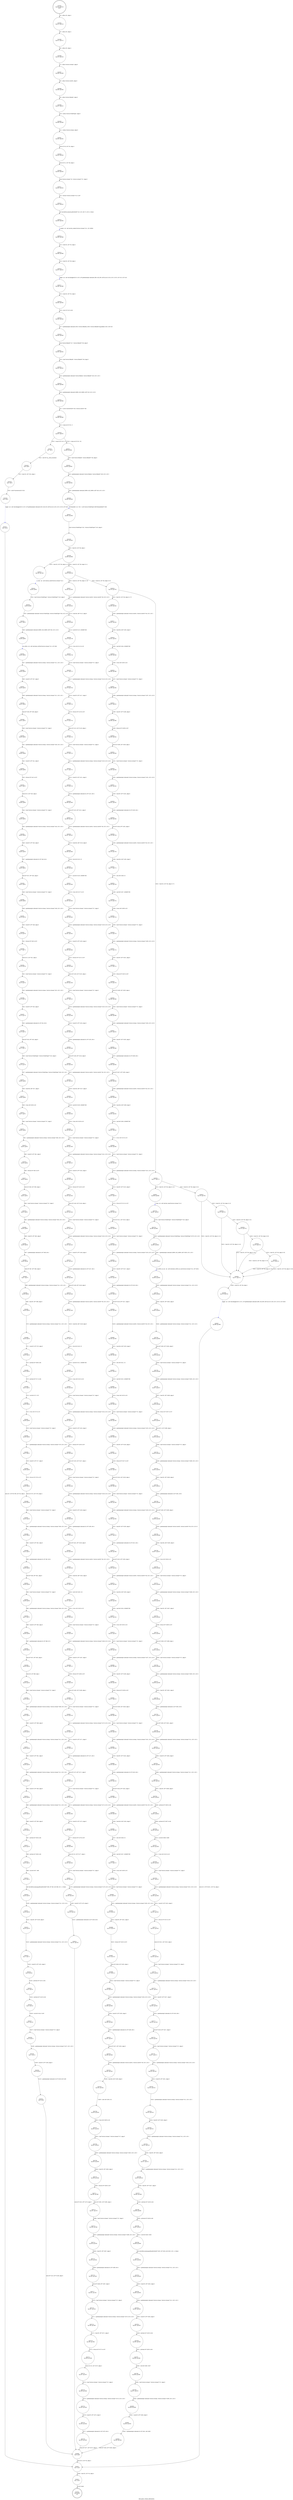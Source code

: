 digraph disk_query_volume_information {
label="disk_query_volume_information"
20391 [label="N20391\n(rp:0, ep:0)\nexit", shape="doublecircle"]
20392 [label="N20392\n(rp:413, ep:413)\nentry", shape="doublecircle"]
20392 -> 20394 [label="%4 = alloca i32, align 4"]
20394 [label="N20394\n(rp:412, ep:412)", shape="circle"]
20394 -> 20395 [label="%5 = alloca i32, align 4"]
20395 [label="N20395\n(rp:411, ep:411)", shape="circle"]
20395 -> 20396 [label="%6 = alloca i32, align 4"]
20396 [label="N20396\n(rp:410, ep:410)", shape="circle"]
20396 -> 20397 [label="%7 = alloca %struct.stream*, align 8"]
20397 [label="N20397\n(rp:409, ep:409)", shape="circle"]
20397 -> 20398 [label="%8 = alloca %struct.statvfs, align 8"]
20398 [label="N20398\n(rp:408, ep:408)", shape="circle"]
20398 -> 20399 [label="%9 = alloca %struct.fileinfo*, align 8"]
20399 [label="N20399\n(rp:407, ep:407)", shape="circle"]
20399 -> 20400 [label="%10 = alloca %struct.FsInfoType*, align 8"]
20400 [label="N20400\n(rp:406, ep:406)", shape="circle"]
20400 -> 20401 [label="%11 = alloca %struct.stream, align 8"]
20401 [label="N20401\n(rp:405, ep:405)", shape="circle"]
20401 -> 20403 [label="store i32 %0, i32* %5, align 4"]
20403 [label="N20403\n(rp:404, ep:404)", shape="circle"]
20403 -> 20405 [label="store i32 %1, i32* %6, align 4"]
20405 [label="N20405\n(rp:403, ep:403)", shape="circle"]
20405 -> 20411 [label="store %struct.stream* %2, %struct.stream** %7, align 8"]
20411 [label="N20411\n(rp:402, ep:402)", shape="circle"]
20411 -> 20412 [label="%12 = bitcast %struct.stream* %11 to i8*"]
20412 [label="N20412\n(rp:401, ep:401)", shape="circle"]
20412 -> 20413 [label="call void @llvm.memset.p0i8.i64(i8* %12, i8 0, i64 72, i32 8, i1 false)"]
20413 [label="N20413\n(rp:400, ep:400)", shape="circle"]
20413 -> 20414 [label="s_realloc --@-- call void @s_realloc(%struct.stream* %11, i32 16384)", style="dashed", color="blue"]
20414 [label="N20414\n(rp:399, ep:399)", shape="circle"]
20414 -> 20415 [label="%13 = load i32, i32* %5, align 4"]
20415 [label="N20415\n(rp:398, ep:398)", shape="circle"]
20415 -> 20416 [label="%14 = load i32, i32* %6, align 4"]
20416 [label="N20416\n(rp:397, ep:397)", shape="circle"]
20416 -> 20417 [label="logger --@-- call void @logger(i32 8, i32 0, i8* getelementptr inbounds ([60 x i8], [60 x i8]* @.str.13.224, i32 0, i32 0), i32 %13, i32 %14)", style="dashed", color="blue"]
20417 [label="N20417\n(rp:396, ep:396)", shape="circle"]
20417 -> 20418 [label="%15 = load i32, i32* %5, align 4"]
20418 [label="N20418\n(rp:395, ep:395)", shape="circle"]
20418 -> 20419 [label="%16 = zext i32 %15 to i64"]
20419 [label="N20419\n(rp:394, ep:394)", shape="circle"]
20419 -> 20420 [label="%17 = getelementptr inbounds [256 x %struct.fileinfo], [256 x %struct.fileinfo]* @g_fileinfo, i64 0, i64 %16"]
20420 [label="N20420\n(rp:393, ep:393)", shape="circle"]
20420 -> 20421 [label="store %struct.fileinfo* %17, %struct.fileinfo** %9, align 8"]
20421 [label="N20421\n(rp:392, ep:392)", shape="circle"]
20421 -> 20422 [label="%18 = load %struct.fileinfo*, %struct.fileinfo** %9, align 8"]
20422 [label="N20422\n(rp:391, ep:391)", shape="circle"]
20422 -> 20423 [label="%19 = getelementptr inbounds %struct.fileinfo, %struct.fileinfo* %18, i32 0, i32 3"]
20423 [label="N20423\n(rp:390, ep:390)", shape="circle"]
20423 -> 20424 [label="%20 = getelementptr inbounds [4096 x i8], [4096 x i8]* %19, i32 0, i32 0"]
20424 [label="N20424\n(rp:389, ep:389)", shape="circle"]
20424 -> 20425 [label="%21 = call i32 @statvfs(i8* %20, %struct.statvfs* %8)"]
20425 [label="N20425\n(rp:388, ep:388)", shape="circle"]
20425 -> 20426 [label="%22 = icmp ne i32 %21, 0"]
20426 [label="N20426\n(rp:387, ep:387)", shape="circle"]
20426 -> 20813 [label="[%22 = icmp ne i32 %21, 0]"]
20426 -> 20814 [label="[!(%22 = icmp ne i32 %21, 0)]"]
20428 [label="N20428\n(rp:6, ep:6)", shape="circle"]
20428 -> 20429 [label="%25 = load i32, i32* %24, align 4"]
20429 [label="N20429\n(rp:5, ep:5)", shape="circle"]
20429 -> 20430 [label="%26 = call i8* @strerror(i32 %25)"]
20430 [label="N20430\n(rp:4, ep:4)", shape="circle"]
20430 -> 20431 [label="logger --@-- call void @logger(i32 8, i32 3, i8* getelementptr inbounds ([53 x i8], [53 x i8]* @.str.14.225, i32 0, i32 0), i8* %26)", style="dashed", color="blue"]
20431 [label="N20431\n(rp:3, ep:3)", shape="circle"]
20431 -> 20811 [label="store i32 -1073741790, i32* %4, align 4"]
20434 [label="N20434\n(rp:385, ep:385)", shape="circle"]
20434 -> 20435 [label="%29 = getelementptr inbounds %struct.fileinfo, %struct.fileinfo* %28, i32 0, i32 3"]
20435 [label="N20435\n(rp:384, ep:384)", shape="circle"]
20435 -> 20436 [label="%30 = getelementptr inbounds [4096 x i8], [4096 x i8]* %29, i32 0, i32 0"]
20436 [label="N20436\n(rp:383, ep:383)", shape="circle"]
20436 -> 20437 [label="FsVolumeInfo --@-- %31 = call %struct.FsInfoType* @FsVolumeInfo(i8* %30)", style="dashed", color="blue"]
20437 [label="N20437\n(rp:382, ep:382)", shape="circle"]
20437 -> 20438 [label="store %struct.FsInfoType* %31, %struct.FsInfoType** %10, align 8"]
20438 [label="N20438\n(rp:381, ep:381)", shape="circle"]
20438 -> 20439 [label="%32 = load i32, i32* %6, align 4"]
20439 [label="N20439\n(rp:380, ep:380)", shape="circle"]
20439 -> 20815 [label="[%32 = load i32, i32* %6, align 4==1]"]
20439 -> 20816 [label="[%32 = load i32, i32* %6, align 4!=1]"]
20441 [label="N20441\n(rp:99, ep:99)", shape="circle"]
20441 -> 20442 [label="%34 = load %struct.FsInfoType*, %struct.FsInfoType** %10, align 8"]
20442 [label="N20442\n(rp:98, ep:98)", shape="circle"]
20442 -> 20443 [label="%35 = getelementptr inbounds %struct.FsInfoType, %struct.FsInfoType* %34, i32 0, i32 1"]
20443 [label="N20443\n(rp:97, ep:97)", shape="circle"]
20443 -> 20444 [label="%36 = getelementptr inbounds [4096 x i8], [4096 x i8]* %35, i32 0, i32 0"]
20444 [label="N20444\n(rp:96, ep:96)", shape="circle"]
20444 -> 20445 [label="out_utf16s --@-- call void @out_utf16s(%struct.stream* %11, i8* %36)", style="dashed", color="blue"]
20445 [label="N20445\n(rp:95, ep:95)", shape="circle"]
20445 -> 20446 [label="%37 = getelementptr inbounds %struct.stream, %struct.stream* %11, i32 0, i32 0"]
20446 [label="N20446\n(rp:94, ep:94)", shape="circle"]
20446 -> 20447 [label="%38 = load i8*, i8** %37, align 8"]
20447 [label="N20447\n(rp:93, ep:93)", shape="circle"]
20447 -> 20448 [label="%39 = getelementptr inbounds %struct.stream, %struct.stream* %11, i32 0, i32 1"]
20448 [label="N20448\n(rp:92, ep:92)", shape="circle"]
20448 -> 20449 [label="store i8* %38, i8** %39, align 8"]
20449 [label="N20449\n(rp:91, ep:91)", shape="circle"]
20449 -> 20450 [label="%40 = load %struct.stream*, %struct.stream** %7, align 8"]
20450 [label="N20450\n(rp:90, ep:90)", shape="circle"]
20450 -> 20451 [label="%41 = getelementptr inbounds %struct.stream, %struct.stream* %40, i32 0, i32 0"]
20451 [label="N20451\n(rp:89, ep:89)", shape="circle"]
20451 -> 20452 [label="%42 = load i8*, i8** %41, align 8"]
20452 [label="N20452\n(rp:88, ep:88)", shape="circle"]
20452 -> 20453 [label="%43 = bitcast i8* %42 to i32*"]
20453 [label="N20453\n(rp:87, ep:87)", shape="circle"]
20453 -> 20454 [label="store i32 0, i32* %43, align 4"]
20454 [label="N20454\n(rp:86, ep:86)", shape="circle"]
20454 -> 20455 [label="%44 = load %struct.stream*, %struct.stream** %7, align 8"]
20455 [label="N20455\n(rp:85, ep:85)", shape="circle"]
20455 -> 20456 [label="%45 = getelementptr inbounds %struct.stream, %struct.stream* %44, i32 0, i32 0"]
20456 [label="N20456\n(rp:84, ep:84)", shape="circle"]
20456 -> 20457 [label="%46 = load i8*, i8** %45, align 8"]
20457 [label="N20457\n(rp:83, ep:83)", shape="circle"]
20457 -> 20458 [label="%47 = getelementptr inbounds i8, i8* %46, i64 4"]
20458 [label="N20458\n(rp:82, ep:82)", shape="circle"]
20458 -> 20459 [label="store i8* %47, i8** %45, align 8"]
20459 [label="N20459\n(rp:81, ep:81)", shape="circle"]
20459 -> 20460 [label="%48 = load %struct.stream*, %struct.stream** %7, align 8"]
20460 [label="N20460\n(rp:80, ep:80)", shape="circle"]
20460 -> 20461 [label="%49 = getelementptr inbounds %struct.stream, %struct.stream* %48, i32 0, i32 0"]
20461 [label="N20461\n(rp:79, ep:79)", shape="circle"]
20461 -> 20462 [label="%50 = load i8*, i8** %49, align 8"]
20462 [label="N20462\n(rp:78, ep:78)", shape="circle"]
20462 -> 20463 [label="%51 = bitcast i8* %50 to i32*"]
20463 [label="N20463\n(rp:77, ep:77)", shape="circle"]
20463 -> 20464 [label="store i32 0, i32* %51, align 4"]
20464 [label="N20464\n(rp:76, ep:76)", shape="circle"]
20464 -> 20465 [label="%52 = load %struct.stream*, %struct.stream** %7, align 8"]
20465 [label="N20465\n(rp:75, ep:75)", shape="circle"]
20465 -> 20466 [label="%53 = getelementptr inbounds %struct.stream, %struct.stream* %52, i32 0, i32 0"]
20466 [label="N20466\n(rp:74, ep:74)", shape="circle"]
20466 -> 20467 [label="%54 = load i8*, i8** %53, align 8"]
20467 [label="N20467\n(rp:73, ep:73)", shape="circle"]
20467 -> 20468 [label="%55 = getelementptr inbounds i8, i8* %54, i64 4"]
20468 [label="N20468\n(rp:72, ep:72)", shape="circle"]
20468 -> 20469 [label="store i8* %55, i8** %53, align 8"]
20469 [label="N20469\n(rp:71, ep:71)", shape="circle"]
20469 -> 20470 [label="%56 = load %struct.FsInfoType*, %struct.FsInfoType** %10, align 8"]
20470 [label="N20470\n(rp:70, ep:70)", shape="circle"]
20470 -> 20471 [label="%57 = getelementptr inbounds %struct.FsInfoType, %struct.FsInfoType* %56, i32 0, i32 2"]
20471 [label="N20471\n(rp:69, ep:69)", shape="circle"]
20471 -> 20472 [label="%58 = load i64, i64* %57, align 8"]
20472 [label="N20472\n(rp:68, ep:68)", shape="circle"]
20472 -> 20473 [label="%59 = trunc i64 %58 to i32"]
20473 [label="N20473\n(rp:67, ep:67)", shape="circle"]
20473 -> 20474 [label="%60 = load %struct.stream*, %struct.stream** %7, align 8"]
20474 [label="N20474\n(rp:66, ep:66)", shape="circle"]
20474 -> 20475 [label="%61 = getelementptr inbounds %struct.stream, %struct.stream* %60, i32 0, i32 0"]
20475 [label="N20475\n(rp:65, ep:65)", shape="circle"]
20475 -> 20476 [label="%62 = load i8*, i8** %61, align 8"]
20476 [label="N20476\n(rp:64, ep:64)", shape="circle"]
20476 -> 20477 [label="%63 = bitcast i8* %62 to i32*"]
20477 [label="N20477\n(rp:63, ep:63)", shape="circle"]
20477 -> 20478 [label="store i32 %59, i32* %63, align 4"]
20478 [label="N20478\n(rp:62, ep:62)", shape="circle"]
20478 -> 20479 [label="%64 = load %struct.stream*, %struct.stream** %7, align 8"]
20479 [label="N20479\n(rp:61, ep:61)", shape="circle"]
20479 -> 20480 [label="%65 = getelementptr inbounds %struct.stream, %struct.stream* %64, i32 0, i32 0"]
20480 [label="N20480\n(rp:60, ep:60)", shape="circle"]
20480 -> 20481 [label="%66 = load i8*, i8** %65, align 8"]
20481 [label="N20481\n(rp:59, ep:59)", shape="circle"]
20481 -> 20482 [label="%67 = getelementptr inbounds i8, i8* %66, i64 4"]
20482 [label="N20482\n(rp:58, ep:58)", shape="circle"]
20482 -> 20483 [label="store i8* %67, i8** %65, align 8"]
20483 [label="N20483\n(rp:57, ep:57)", shape="circle"]
20483 -> 20484 [label="%68 = getelementptr inbounds %struct.stream, %struct.stream* %11, i32 0, i32 1"]
20484 [label="N20484\n(rp:56, ep:56)", shape="circle"]
20484 -> 20485 [label="%69 = load i8*, i8** %68, align 8"]
20485 [label="N20485\n(rp:55, ep:55)", shape="circle"]
20485 -> 20486 [label="%70 = getelementptr inbounds %struct.stream, %struct.stream* %11, i32 0, i32 2"]
20486 [label="N20486\n(rp:54, ep:54)", shape="circle"]
20486 -> 20487 [label="%71 = load i8*, i8** %70, align 8"]
20487 [label="N20487\n(rp:53, ep:53)", shape="circle"]
20487 -> 20488 [label="%72 = ptrtoint i8* %69 to i64"]
20488 [label="N20488\n(rp:52, ep:52)", shape="circle"]
20488 -> 20489 [label="%73 = ptrtoint i8* %71 to i64"]
20489 [label="N20489\n(rp:51, ep:51)", shape="circle"]
20489 -> 20490 [label="%74 = sub i64 %72, %73"]
20490 [label="N20490\n(rp:50, ep:50)", shape="circle"]
20490 -> 20491 [label="%75 = trunc i64 %74 to i32"]
20491 [label="N20491\n(rp:49, ep:49)", shape="circle"]
20491 -> 20492 [label="%76 = load %struct.stream*, %struct.stream** %7, align 8"]
20492 [label="N20492\n(rp:48, ep:48)", shape="circle"]
20492 -> 20493 [label="%77 = getelementptr inbounds %struct.stream, %struct.stream* %76, i32 0, i32 0"]
20493 [label="N20493\n(rp:47, ep:47)", shape="circle"]
20493 -> 20494 [label="%78 = load i8*, i8** %77, align 8"]
20494 [label="N20494\n(rp:46, ep:46)", shape="circle"]
20494 -> 20495 [label="%79 = bitcast i8* %78 to i32*"]
20495 [label="N20495\n(rp:45, ep:45)", shape="circle"]
20495 -> 20496 [label="store i32 %75, i32* %79, align 4"]
20496 [label="N20496\n(rp:44, ep:44)", shape="circle"]
20496 -> 20497 [label="%80 = load %struct.stream*, %struct.stream** %7, align 8"]
20497 [label="N20497\n(rp:43, ep:43)", shape="circle"]
20497 -> 20498 [label="%81 = getelementptr inbounds %struct.stream, %struct.stream* %80, i32 0, i32 0"]
20498 [label="N20498\n(rp:42, ep:42)", shape="circle"]
20498 -> 20499 [label="%82 = load i8*, i8** %81, align 8"]
20499 [label="N20499\n(rp:41, ep:41)", shape="circle"]
20499 -> 20500 [label="%83 = getelementptr inbounds i8, i8* %82, i64 4"]
20500 [label="N20500\n(rp:40, ep:40)", shape="circle"]
20500 -> 20501 [label="store i8* %83, i8** %81, align 8"]
20501 [label="N20501\n(rp:39, ep:39)", shape="circle"]
20501 -> 20502 [label="%84 = load %struct.stream*, %struct.stream** %7, align 8"]
20502 [label="N20502\n(rp:38, ep:38)", shape="circle"]
20502 -> 20503 [label="%85 = getelementptr inbounds %struct.stream, %struct.stream* %84, i32 0, i32 0"]
20503 [label="N20503\n(rp:37, ep:37)", shape="circle"]
20503 -> 20504 [label="%86 = load i8*, i8** %85, align 8"]
20504 [label="N20504\n(rp:36, ep:36)", shape="circle"]
20504 -> 20505 [label="%87 = getelementptr inbounds i8, i8* %86, i32 1"]
20505 [label="N20505\n(rp:35, ep:35)", shape="circle"]
20505 -> 20506 [label="store i8* %87, i8** %85, align 8"]
20506 [label="N20506\n(rp:34, ep:34)", shape="circle"]
20506 -> 20507 [label="store i8 0, i8* %86, align 1"]
20507 [label="N20507\n(rp:33, ep:33)", shape="circle"]
20507 -> 20508 [label="%88 = load %struct.stream*, %struct.stream** %7, align 8"]
20508 [label="N20508\n(rp:32, ep:32)", shape="circle"]
20508 -> 20509 [label="%89 = getelementptr inbounds %struct.stream, %struct.stream* %88, i32 0, i32 0"]
20509 [label="N20509\n(rp:31, ep:31)", shape="circle"]
20509 -> 20510 [label="%90 = load i8*, i8** %89, align 8"]
20510 [label="N20510\n(rp:30, ep:30)", shape="circle"]
20510 -> 20511 [label="%91 = getelementptr inbounds %struct.stream, %struct.stream* %11, i32 0, i32 2"]
20511 [label="N20511\n(rp:29, ep:29)", shape="circle"]
20511 -> 20512 [label="%92 = load i8*, i8** %91, align 8"]
20512 [label="N20512\n(rp:28, ep:28)", shape="circle"]
20512 -> 20513 [label="%93 = getelementptr inbounds %struct.stream, %struct.stream* %11, i32 0, i32 1"]
20513 [label="N20513\n(rp:27, ep:27)", shape="circle"]
20513 -> 20514 [label="%94 = load i8*, i8** %93, align 8"]
20514 [label="N20514\n(rp:26, ep:26)", shape="circle"]
20514 -> 20515 [label="%95 = getelementptr inbounds %struct.stream, %struct.stream* %11, i32 0, i32 2"]
20515 [label="N20515\n(rp:25, ep:25)", shape="circle"]
20515 -> 20516 [label="%96 = load i8*, i8** %95, align 8"]
20516 [label="N20516\n(rp:24, ep:24)", shape="circle"]
20516 -> 20517 [label="%97 = ptrtoint i8* %94 to i64"]
20517 [label="N20517\n(rp:23, ep:23)", shape="circle"]
20517 -> 20518 [label="%98 = ptrtoint i8* %96 to i64"]
20518 [label="N20518\n(rp:22, ep:22)", shape="circle"]
20518 -> 20519 [label="%99 = sub i64 %97, %98"]
20519 [label="N20519\n(rp:21, ep:21)", shape="circle"]
20519 -> 20520 [label="call void @llvm.memcpy.p0i8.p0i8.i64(i8* %90, i8* %92, i64 %99, i32 1, i1 false)"]
20520 [label="N20520\n(rp:20, ep:20)", shape="circle"]
20520 -> 20521 [label="%100 = getelementptr inbounds %struct.stream, %struct.stream* %11, i32 0, i32 1"]
20521 [label="N20521\n(rp:19, ep:19)", shape="circle"]
20521 -> 20522 [label="%101 = load i8*, i8** %100, align 8"]
20522 [label="N20522\n(rp:18, ep:18)", shape="circle"]
20522 -> 20523 [label="%102 = getelementptr inbounds %struct.stream, %struct.stream* %11, i32 0, i32 2"]
20523 [label="N20523\n(rp:17, ep:17)", shape="circle"]
20523 -> 20524 [label="%103 = load i8*, i8** %102, align 8"]
20524 [label="N20524\n(rp:16, ep:16)", shape="circle"]
20524 -> 20525 [label="%104 = ptrtoint i8* %101 to i64"]
20525 [label="N20525\n(rp:15, ep:15)", shape="circle"]
20525 -> 20526 [label="%105 = ptrtoint i8* %103 to i64"]
20526 [label="N20526\n(rp:14, ep:14)", shape="circle"]
20526 -> 20527 [label="%106 = sub i64 %104, %105"]
20527 [label="N20527\n(rp:13, ep:13)", shape="circle"]
20527 -> 20528 [label="%107 = load %struct.stream*, %struct.stream** %7, align 8"]
20528 [label="N20528\n(rp:12, ep:12)", shape="circle"]
20528 -> 20529 [label="%108 = getelementptr inbounds %struct.stream, %struct.stream* %107, i32 0, i32 0"]
20529 [label="N20529\n(rp:11, ep:11)", shape="circle"]
20529 -> 20530 [label="%109 = load i8*, i8** %108, align 8"]
20530 [label="N20530\n(rp:10, ep:10)", shape="circle"]
20530 -> 20531 [label="%110 = getelementptr inbounds i8, i8* %109, i64 %106"]
20531 [label="N20531\n(rp:9, ep:9)", shape="circle"]
20531 -> 20809 [label="store i8* %110, i8** %108, align 8"]
20534 [label="N20534\n(rp:181, ep:181)", shape="circle"]
20534 -> 20535 [label="%113 = load i64, i64* %112, align 8"]
20535 [label="N20535\n(rp:180, ep:180)", shape="circle"]
20535 -> 20536 [label="%114 = and i64 %113, 4294967295"]
20536 [label="N20536\n(rp:179, ep:179)", shape="circle"]
20536 -> 20537 [label="%115 = trunc i64 %114 to i32"]
20537 [label="N20537\n(rp:178, ep:178)", shape="circle"]
20537 -> 20538 [label="%116 = load %struct.stream*, %struct.stream** %7, align 8"]
20538 [label="N20538\n(rp:177, ep:177)", shape="circle"]
20538 -> 20539 [label="%117 = getelementptr inbounds %struct.stream, %struct.stream* %116, i32 0, i32 0"]
20539 [label="N20539\n(rp:176, ep:176)", shape="circle"]
20539 -> 20540 [label="%118 = load i8*, i8** %117, align 8"]
20540 [label="N20540\n(rp:175, ep:175)", shape="circle"]
20540 -> 20541 [label="%119 = bitcast i8* %118 to i32*"]
20541 [label="N20541\n(rp:174, ep:174)", shape="circle"]
20541 -> 20542 [label="store i32 %115, i32* %119, align 4"]
20542 [label="N20542\n(rp:173, ep:173)", shape="circle"]
20542 -> 20543 [label="%120 = load %struct.stream*, %struct.stream** %7, align 8"]
20543 [label="N20543\n(rp:172, ep:172)", shape="circle"]
20543 -> 20544 [label="%121 = getelementptr inbounds %struct.stream, %struct.stream* %120, i32 0, i32 0"]
20544 [label="N20544\n(rp:171, ep:171)", shape="circle"]
20544 -> 20545 [label="%122 = load i8*, i8** %121, align 8"]
20545 [label="N20545\n(rp:170, ep:170)", shape="circle"]
20545 -> 20546 [label="%123 = getelementptr inbounds i8, i8* %122, i64 4"]
20546 [label="N20546\n(rp:169, ep:169)", shape="circle"]
20546 -> 20547 [label="store i8* %123, i8** %121, align 8"]
20547 [label="N20547\n(rp:168, ep:168)", shape="circle"]
20547 -> 20548 [label="%124 = getelementptr inbounds %struct.statvfs, %struct.statvfs* %8, i32 0, i32 2"]
20548 [label="N20548\n(rp:167, ep:167)", shape="circle"]
20548 -> 20549 [label="%125 = load i64, i64* %124, align 8"]
20549 [label="N20549\n(rp:166, ep:166)", shape="circle"]
20549 -> 20550 [label="%126 = lshr i64 %125, 32"]
20550 [label="N20550\n(rp:165, ep:165)", shape="circle"]
20550 -> 20551 [label="%127 = and i64 %126, 4294967295"]
20551 [label="N20551\n(rp:164, ep:164)", shape="circle"]
20551 -> 20552 [label="%128 = trunc i64 %127 to i32"]
20552 [label="N20552\n(rp:163, ep:163)", shape="circle"]
20552 -> 20553 [label="%129 = load %struct.stream*, %struct.stream** %7, align 8"]
20553 [label="N20553\n(rp:162, ep:162)", shape="circle"]
20553 -> 20554 [label="%130 = getelementptr inbounds %struct.stream, %struct.stream* %129, i32 0, i32 0"]
20554 [label="N20554\n(rp:161, ep:161)", shape="circle"]
20554 -> 20555 [label="%131 = load i8*, i8** %130, align 8"]
20555 [label="N20555\n(rp:160, ep:160)", shape="circle"]
20555 -> 20556 [label="%132 = bitcast i8* %131 to i32*"]
20556 [label="N20556\n(rp:159, ep:159)", shape="circle"]
20556 -> 20557 [label="store i32 %128, i32* %132, align 4"]
20557 [label="N20557\n(rp:158, ep:158)", shape="circle"]
20557 -> 20558 [label="%133 = load %struct.stream*, %struct.stream** %7, align 8"]
20558 [label="N20558\n(rp:157, ep:157)", shape="circle"]
20558 -> 20559 [label="%134 = getelementptr inbounds %struct.stream, %struct.stream* %133, i32 0, i32 0"]
20559 [label="N20559\n(rp:156, ep:156)", shape="circle"]
20559 -> 20560 [label="%135 = load i8*, i8** %134, align 8"]
20560 [label="N20560\n(rp:155, ep:155)", shape="circle"]
20560 -> 20561 [label="%136 = getelementptr inbounds i8, i8* %135, i64 4"]
20561 [label="N20561\n(rp:154, ep:154)", shape="circle"]
20561 -> 20562 [label="store i8* %136, i8** %134, align 8"]
20562 [label="N20562\n(rp:153, ep:153)", shape="circle"]
20562 -> 20563 [label="%137 = getelementptr inbounds %struct.statvfs, %struct.statvfs* %8, i32 0, i32 3"]
20563 [label="N20563\n(rp:152, ep:152)", shape="circle"]
20563 -> 20564 [label="%138 = load i64, i64* %137, align 8"]
20564 [label="N20564\n(rp:151, ep:151)", shape="circle"]
20564 -> 20565 [label="%139 = and i64 %138, 4294967295"]
20565 [label="N20565\n(rp:150, ep:150)", shape="circle"]
20565 -> 20566 [label="%140 = trunc i64 %139 to i32"]
20566 [label="N20566\n(rp:149, ep:149)", shape="circle"]
20566 -> 20567 [label="%141 = load %struct.stream*, %struct.stream** %7, align 8"]
20567 [label="N20567\n(rp:148, ep:148)", shape="circle"]
20567 -> 20568 [label="%142 = getelementptr inbounds %struct.stream, %struct.stream* %141, i32 0, i32 0"]
20568 [label="N20568\n(rp:147, ep:147)", shape="circle"]
20568 -> 20569 [label="%143 = load i8*, i8** %142, align 8"]
20569 [label="N20569\n(rp:146, ep:146)", shape="circle"]
20569 -> 20570 [label="%144 = bitcast i8* %143 to i32*"]
20570 [label="N20570\n(rp:145, ep:145)", shape="circle"]
20570 -> 20571 [label="store i32 %140, i32* %144, align 4"]
20571 [label="N20571\n(rp:144, ep:144)", shape="circle"]
20571 -> 20572 [label="%145 = load %struct.stream*, %struct.stream** %7, align 8"]
20572 [label="N20572\n(rp:143, ep:143)", shape="circle"]
20572 -> 20573 [label="%146 = getelementptr inbounds %struct.stream, %struct.stream* %145, i32 0, i32 0"]
20573 [label="N20573\n(rp:142, ep:142)", shape="circle"]
20573 -> 20574 [label="%147 = load i8*, i8** %146, align 8"]
20574 [label="N20574\n(rp:141, ep:141)", shape="circle"]
20574 -> 20575 [label="%148 = getelementptr inbounds i8, i8* %147, i64 4"]
20575 [label="N20575\n(rp:140, ep:140)", shape="circle"]
20575 -> 20576 [label="store i8* %148, i8** %146, align 8"]
20576 [label="N20576\n(rp:139, ep:139)", shape="circle"]
20576 -> 20577 [label="%149 = getelementptr inbounds %struct.statvfs, %struct.statvfs* %8, i32 0, i32 3"]
20577 [label="N20577\n(rp:138, ep:138)", shape="circle"]
20577 -> 20578 [label="%150 = load i64, i64* %149, align 8"]
20578 [label="N20578\n(rp:137, ep:137)", shape="circle"]
20578 -> 20579 [label="%151 = lshr i64 %150, 32"]
20579 [label="N20579\n(rp:136, ep:136)", shape="circle"]
20579 -> 20580 [label="%152 = and i64 %151, 4294967295"]
20580 [label="N20580\n(rp:135, ep:135)", shape="circle"]
20580 -> 20581 [label="%153 = trunc i64 %152 to i32"]
20581 [label="N20581\n(rp:134, ep:134)", shape="circle"]
20581 -> 20582 [label="%154 = load %struct.stream*, %struct.stream** %7, align 8"]
20582 [label="N20582\n(rp:133, ep:133)", shape="circle"]
20582 -> 20583 [label="%155 = getelementptr inbounds %struct.stream, %struct.stream* %154, i32 0, i32 0"]
20583 [label="N20583\n(rp:132, ep:132)", shape="circle"]
20583 -> 20584 [label="%156 = load i8*, i8** %155, align 8"]
20584 [label="N20584\n(rp:131, ep:131)", shape="circle"]
20584 -> 20585 [label="%157 = bitcast i8* %156 to i32*"]
20585 [label="N20585\n(rp:130, ep:130)", shape="circle"]
20585 -> 20586 [label="store i32 %153, i32* %157, align 4"]
20586 [label="N20586\n(rp:129, ep:129)", shape="circle"]
20586 -> 20587 [label="%158 = load %struct.stream*, %struct.stream** %7, align 8"]
20587 [label="N20587\n(rp:128, ep:128)", shape="circle"]
20587 -> 20588 [label="%159 = getelementptr inbounds %struct.stream, %struct.stream* %158, i32 0, i32 0"]
20588 [label="N20588\n(rp:127, ep:127)", shape="circle"]
20588 -> 20589 [label="%160 = load i8*, i8** %159, align 8"]
20589 [label="N20589\n(rp:126, ep:126)", shape="circle"]
20589 -> 20590 [label="%161 = getelementptr inbounds i8, i8* %160, i64 4"]
20590 [label="N20590\n(rp:125, ep:125)", shape="circle"]
20590 -> 20591 [label="store i8* %161, i8** %159, align 8"]
20591 [label="N20591\n(rp:124, ep:124)", shape="circle"]
20591 -> 20592 [label="%162 = getelementptr inbounds %struct.statvfs, %struct.statvfs* %8, i32 0, i32 0"]
20592 [label="N20592\n(rp:123, ep:123)", shape="circle"]
20592 -> 20593 [label="%163 = load i64, i64* %162, align 8"]
20593 [label="N20593\n(rp:122, ep:122)", shape="circle"]
20593 -> 20594 [label="%164 = udiv i64 %163, 512"]
20594 [label="N20594\n(rp:121, ep:121)", shape="circle"]
20594 -> 20595 [label="%165 = trunc i64 %164 to i32"]
20595 [label="N20595\n(rp:120, ep:120)", shape="circle"]
20595 -> 20596 [label="%166 = load %struct.stream*, %struct.stream** %7, align 8"]
20596 [label="N20596\n(rp:119, ep:119)", shape="circle"]
20596 -> 20597 [label="%167 = getelementptr inbounds %struct.stream, %struct.stream* %166, i32 0, i32 0"]
20597 [label="N20597\n(rp:118, ep:118)", shape="circle"]
20597 -> 20598 [label="%168 = load i8*, i8** %167, align 8"]
20598 [label="N20598\n(rp:117, ep:117)", shape="circle"]
20598 -> 20599 [label="%169 = bitcast i8* %168 to i32*"]
20599 [label="N20599\n(rp:116, ep:116)", shape="circle"]
20599 -> 20600 [label="store i32 %165, i32* %169, align 4"]
20600 [label="N20600\n(rp:115, ep:115)", shape="circle"]
20600 -> 20601 [label="%170 = load %struct.stream*, %struct.stream** %7, align 8"]
20601 [label="N20601\n(rp:114, ep:114)", shape="circle"]
20601 -> 20602 [label="%171 = getelementptr inbounds %struct.stream, %struct.stream* %170, i32 0, i32 0"]
20602 [label="N20602\n(rp:113, ep:113)", shape="circle"]
20602 -> 20603 [label="%172 = load i8*, i8** %171, align 8"]
20603 [label="N20603\n(rp:112, ep:112)", shape="circle"]
20603 -> 20604 [label="%173 = getelementptr inbounds i8, i8* %172, i64 4"]
20604 [label="N20604\n(rp:111, ep:111)", shape="circle"]
20604 -> 20605 [label="store i8* %173, i8** %171, align 8"]
20605 [label="N20605\n(rp:110, ep:110)", shape="circle"]
20605 -> 20606 [label="%174 = load %struct.stream*, %struct.stream** %7, align 8"]
20606 [label="N20606\n(rp:109, ep:109)", shape="circle"]
20606 -> 20607 [label="%175 = getelementptr inbounds %struct.stream, %struct.stream* %174, i32 0, i32 0"]
20607 [label="N20607\n(rp:108, ep:108)", shape="circle"]
20607 -> 20608 [label="%176 = load i8*, i8** %175, align 8"]
20608 [label="N20608\n(rp:107, ep:107)", shape="circle"]
20608 -> 20609 [label="%177 = bitcast i8* %176 to i32*"]
20609 [label="N20609\n(rp:106, ep:106)", shape="circle"]
20609 -> 20610 [label="store i32 512, i32* %177, align 4"]
20610 [label="N20610\n(rp:105, ep:105)", shape="circle"]
20610 -> 20611 [label="%178 = load %struct.stream*, %struct.stream** %7, align 8"]
20611 [label="N20611\n(rp:104, ep:104)", shape="circle"]
20611 -> 20612 [label="%179 = getelementptr inbounds %struct.stream, %struct.stream* %178, i32 0, i32 0"]
20612 [label="N20612\n(rp:103, ep:103)", shape="circle"]
20612 -> 20613 [label="%180 = load i8*, i8** %179, align 8"]
20613 [label="N20613\n(rp:102, ep:102)", shape="circle"]
20613 -> 20614 [label="%181 = getelementptr inbounds i8, i8* %180, i64 4"]
20614 [label="N20614\n(rp:101, ep:101)", shape="circle"]
20614 -> 20809 [label="store i8* %181, i8** %179, align 8"]
20617 [label="N20617\n(rp:292, ep:292)", shape="circle"]
20617 -> 20618 [label="%184 = load i64, i64* %183, align 8"]
20618 [label="N20618\n(rp:291, ep:291)", shape="circle"]
20618 -> 20619 [label="%185 = and i64 %184, 4294967295"]
20619 [label="N20619\n(rp:290, ep:290)", shape="circle"]
20619 -> 20620 [label="%186 = trunc i64 %185 to i32"]
20620 [label="N20620\n(rp:289, ep:289)", shape="circle"]
20620 -> 20621 [label="%187 = load %struct.stream*, %struct.stream** %7, align 8"]
20621 [label="N20621\n(rp:288, ep:288)", shape="circle"]
20621 -> 20622 [label="%188 = getelementptr inbounds %struct.stream, %struct.stream* %187, i32 0, i32 0"]
20622 [label="N20622\n(rp:287, ep:287)", shape="circle"]
20622 -> 20623 [label="%189 = load i8*, i8** %188, align 8"]
20623 [label="N20623\n(rp:286, ep:286)", shape="circle"]
20623 -> 20624 [label="%190 = bitcast i8* %189 to i32*"]
20624 [label="N20624\n(rp:285, ep:285)", shape="circle"]
20624 -> 20625 [label="store i32 %186, i32* %190, align 4"]
20625 [label="N20625\n(rp:284, ep:284)", shape="circle"]
20625 -> 20626 [label="%191 = load %struct.stream*, %struct.stream** %7, align 8"]
20626 [label="N20626\n(rp:283, ep:283)", shape="circle"]
20626 -> 20627 [label="%192 = getelementptr inbounds %struct.stream, %struct.stream* %191, i32 0, i32 0"]
20627 [label="N20627\n(rp:282, ep:282)", shape="circle"]
20627 -> 20628 [label="%193 = load i8*, i8** %192, align 8"]
20628 [label="N20628\n(rp:281, ep:281)", shape="circle"]
20628 -> 20629 [label="%194 = getelementptr inbounds i8, i8* %193, i64 4"]
20629 [label="N20629\n(rp:280, ep:280)", shape="circle"]
20629 -> 20630 [label="store i8* %194, i8** %192, align 8"]
20630 [label="N20630\n(rp:279, ep:279)", shape="circle"]
20630 -> 20631 [label="%195 = getelementptr inbounds %struct.statvfs, %struct.statvfs* %8, i32 0, i32 2"]
20631 [label="N20631\n(rp:278, ep:278)", shape="circle"]
20631 -> 20632 [label="%196 = load i64, i64* %195, align 8"]
20632 [label="N20632\n(rp:277, ep:277)", shape="circle"]
20632 -> 20633 [label="%197 = lshr i64 %196, 32"]
20633 [label="N20633\n(rp:276, ep:276)", shape="circle"]
20633 -> 20634 [label="%198 = and i64 %197, 4294967295"]
20634 [label="N20634\n(rp:275, ep:275)", shape="circle"]
20634 -> 20635 [label="%199 = trunc i64 %198 to i32"]
20635 [label="N20635\n(rp:274, ep:274)", shape="circle"]
20635 -> 20636 [label="%200 = load %struct.stream*, %struct.stream** %7, align 8"]
20636 [label="N20636\n(rp:273, ep:273)", shape="circle"]
20636 -> 20637 [label="%201 = getelementptr inbounds %struct.stream, %struct.stream* %200, i32 0, i32 0"]
20637 [label="N20637\n(rp:272, ep:272)", shape="circle"]
20637 -> 20638 [label="%202 = load i8*, i8** %201, align 8"]
20638 [label="N20638\n(rp:271, ep:271)", shape="circle"]
20638 -> 20639 [label="%203 = bitcast i8* %202 to i32*"]
20639 [label="N20639\n(rp:270, ep:270)", shape="circle"]
20639 -> 20640 [label="store i32 %199, i32* %203, align 4"]
20640 [label="N20640\n(rp:269, ep:269)", shape="circle"]
20640 -> 20641 [label="%204 = load %struct.stream*, %struct.stream** %7, align 8"]
20641 [label="N20641\n(rp:268, ep:268)", shape="circle"]
20641 -> 20642 [label="%205 = getelementptr inbounds %struct.stream, %struct.stream* %204, i32 0, i32 0"]
20642 [label="N20642\n(rp:267, ep:267)", shape="circle"]
20642 -> 20643 [label="%206 = load i8*, i8** %205, align 8"]
20643 [label="N20643\n(rp:266, ep:266)", shape="circle"]
20643 -> 20644 [label="%207 = getelementptr inbounds i8, i8* %206, i64 4"]
20644 [label="N20644\n(rp:265, ep:265)", shape="circle"]
20644 -> 20645 [label="store i8* %207, i8** %205, align 8"]
20645 [label="N20645\n(rp:264, ep:264)", shape="circle"]
20645 -> 20646 [label="%208 = getelementptr inbounds %struct.statvfs, %struct.statvfs* %8, i32 0, i32 4"]
20646 [label="N20646\n(rp:263, ep:263)", shape="circle"]
20646 -> 20647 [label="%209 = load i64, i64* %208, align 8"]
20647 [label="N20647\n(rp:262, ep:262)", shape="circle"]
20647 -> 20648 [label="%210 = and i64 %209, 4294967295"]
20648 [label="N20648\n(rp:261, ep:261)", shape="circle"]
20648 -> 20649 [label="%211 = trunc i64 %210 to i32"]
20649 [label="N20649\n(rp:260, ep:260)", shape="circle"]
20649 -> 20650 [label="%212 = load %struct.stream*, %struct.stream** %7, align 8"]
20650 [label="N20650\n(rp:259, ep:259)", shape="circle"]
20650 -> 20651 [label="%213 = getelementptr inbounds %struct.stream, %struct.stream* %212, i32 0, i32 0"]
20651 [label="N20651\n(rp:258, ep:258)", shape="circle"]
20651 -> 20652 [label="%214 = load i8*, i8** %213, align 8"]
20652 [label="N20652\n(rp:257, ep:257)", shape="circle"]
20652 -> 20653 [label="%215 = bitcast i8* %214 to i32*"]
20653 [label="N20653\n(rp:256, ep:256)", shape="circle"]
20653 -> 20654 [label="store i32 %211, i32* %215, align 4"]
20654 [label="N20654\n(rp:255, ep:255)", shape="circle"]
20654 -> 20655 [label="%216 = load %struct.stream*, %struct.stream** %7, align 8"]
20655 [label="N20655\n(rp:254, ep:254)", shape="circle"]
20655 -> 20656 [label="%217 = getelementptr inbounds %struct.stream, %struct.stream* %216, i32 0, i32 0"]
20656 [label="N20656\n(rp:253, ep:253)", shape="circle"]
20656 -> 20657 [label="%218 = load i8*, i8** %217, align 8"]
20657 [label="N20657\n(rp:252, ep:252)", shape="circle"]
20657 -> 20658 [label="%219 = getelementptr inbounds i8, i8* %218, i64 4"]
20658 [label="N20658\n(rp:251, ep:251)", shape="circle"]
20658 -> 20659 [label="store i8* %219, i8** %217, align 8"]
20659 [label="N20659\n(rp:250, ep:250)", shape="circle"]
20659 -> 20660 [label="%220 = getelementptr inbounds %struct.statvfs, %struct.statvfs* %8, i32 0, i32 4"]
20660 [label="N20660\n(rp:249, ep:249)", shape="circle"]
20660 -> 20661 [label="%221 = load i64, i64* %220, align 8"]
20661 [label="N20661\n(rp:248, ep:248)", shape="circle"]
20661 -> 20662 [label="%222 = lshr i64 %221, 32"]
20662 [label="N20662\n(rp:247, ep:247)", shape="circle"]
20662 -> 20663 [label="%223 = and i64 %222, 4294967295"]
20663 [label="N20663\n(rp:246, ep:246)", shape="circle"]
20663 -> 20664 [label="%224 = trunc i64 %223 to i32"]
20664 [label="N20664\n(rp:245, ep:245)", shape="circle"]
20664 -> 20665 [label="%225 = load %struct.stream*, %struct.stream** %7, align 8"]
20665 [label="N20665\n(rp:244, ep:244)", shape="circle"]
20665 -> 20666 [label="%226 = getelementptr inbounds %struct.stream, %struct.stream* %225, i32 0, i32 0"]
20666 [label="N20666\n(rp:243, ep:243)", shape="circle"]
20666 -> 20667 [label="%227 = load i8*, i8** %226, align 8"]
20667 [label="N20667\n(rp:242, ep:242)", shape="circle"]
20667 -> 20668 [label="%228 = bitcast i8* %227 to i32*"]
20668 [label="N20668\n(rp:241, ep:241)", shape="circle"]
20668 -> 20669 [label="store i32 %224, i32* %228, align 4"]
20669 [label="N20669\n(rp:240, ep:240)", shape="circle"]
20669 -> 20670 [label="%229 = load %struct.stream*, %struct.stream** %7, align 8"]
20670 [label="N20670\n(rp:239, ep:239)", shape="circle"]
20670 -> 20671 [label="%230 = getelementptr inbounds %struct.stream, %struct.stream* %229, i32 0, i32 0"]
20671 [label="N20671\n(rp:238, ep:238)", shape="circle"]
20671 -> 20672 [label="%231 = load i8*, i8** %230, align 8"]
20672 [label="N20672\n(rp:237, ep:237)", shape="circle"]
20672 -> 20673 [label="%232 = getelementptr inbounds i8, i8* %231, i64 4"]
20673 [label="N20673\n(rp:236, ep:236)", shape="circle"]
20673 -> 20674 [label="store i8* %232, i8** %230, align 8"]
20674 [label="N20674\n(rp:235, ep:235)", shape="circle"]
20674 -> 20675 [label="%233 = getelementptr inbounds %struct.statvfs, %struct.statvfs* %8, i32 0, i32 3"]
20675 [label="N20675\n(rp:234, ep:234)", shape="circle"]
20675 -> 20676 [label="%234 = load i64, i64* %233, align 8"]
20676 [label="N20676\n(rp:233, ep:233)", shape="circle"]
20676 -> 20677 [label="%235 = and i64 %234, 4294967295"]
20677 [label="N20677\n(rp:232, ep:232)", shape="circle"]
20677 -> 20678 [label="%236 = trunc i64 %235 to i32"]
20678 [label="N20678\n(rp:231, ep:231)", shape="circle"]
20678 -> 20679 [label="%237 = load %struct.stream*, %struct.stream** %7, align 8"]
20679 [label="N20679\n(rp:230, ep:230)", shape="circle"]
20679 -> 20680 [label="%238 = getelementptr inbounds %struct.stream, %struct.stream* %237, i32 0, i32 0"]
20680 [label="N20680\n(rp:229, ep:229)", shape="circle"]
20680 -> 20681 [label="%239 = load i8*, i8** %238, align 8"]
20681 [label="N20681\n(rp:228, ep:228)", shape="circle"]
20681 -> 20682 [label="%240 = bitcast i8* %239 to i32*"]
20682 [label="N20682\n(rp:227, ep:227)", shape="circle"]
20682 -> 20683 [label="store i32 %236, i32* %240, align 4"]
20683 [label="N20683\n(rp:226, ep:226)", shape="circle"]
20683 -> 20684 [label="%241 = load %struct.stream*, %struct.stream** %7, align 8"]
20684 [label="N20684\n(rp:225, ep:225)", shape="circle"]
20684 -> 20685 [label="%242 = getelementptr inbounds %struct.stream, %struct.stream* %241, i32 0, i32 0"]
20685 [label="N20685\n(rp:224, ep:224)", shape="circle"]
20685 -> 20686 [label="%243 = load i8*, i8** %242, align 8"]
20686 [label="N20686\n(rp:223, ep:223)", shape="circle"]
20686 -> 20687 [label="%244 = getelementptr inbounds i8, i8* %243, i64 4"]
20687 [label="N20687\n(rp:222, ep:222)", shape="circle"]
20687 -> 20688 [label="store i8* %244, i8** %242, align 8"]
20688 [label="N20688\n(rp:221, ep:221)", shape="circle"]
20688 -> 20689 [label="%245 = getelementptr inbounds %struct.statvfs, %struct.statvfs* %8, i32 0, i32 3"]
20689 [label="N20689\n(rp:220, ep:220)", shape="circle"]
20689 -> 20690 [label="%246 = load i64, i64* %245, align 8"]
20690 [label="N20690\n(rp:219, ep:219)", shape="circle"]
20690 -> 20691 [label="%247 = lshr i64 %246, 32"]
20691 [label="N20691\n(rp:218, ep:218)", shape="circle"]
20691 -> 20692 [label="%248 = and i64 %247, 4294967295"]
20692 [label="N20692\n(rp:217, ep:217)", shape="circle"]
20692 -> 20693 [label="%249 = trunc i64 %248 to i32"]
20693 [label="N20693\n(rp:216, ep:216)", shape="circle"]
20693 -> 20694 [label="%250 = load %struct.stream*, %struct.stream** %7, align 8"]
20694 [label="N20694\n(rp:215, ep:215)", shape="circle"]
20694 -> 20695 [label="%251 = getelementptr inbounds %struct.stream, %struct.stream* %250, i32 0, i32 0"]
20695 [label="N20695\n(rp:214, ep:214)", shape="circle"]
20695 -> 20696 [label="%252 = load i8*, i8** %251, align 8"]
20696 [label="N20696\n(rp:213, ep:213)", shape="circle"]
20696 -> 20697 [label="%253 = bitcast i8* %252 to i32*"]
20697 [label="N20697\n(rp:212, ep:212)", shape="circle"]
20697 -> 20698 [label="store i32 %249, i32* %253, align 4"]
20698 [label="N20698\n(rp:211, ep:211)", shape="circle"]
20698 -> 20699 [label="%254 = load %struct.stream*, %struct.stream** %7, align 8"]
20699 [label="N20699\n(rp:210, ep:210)", shape="circle"]
20699 -> 20700 [label="%255 = getelementptr inbounds %struct.stream, %struct.stream* %254, i32 0, i32 0"]
20700 [label="N20700\n(rp:209, ep:209)", shape="circle"]
20700 -> 20701 [label="%256 = load i8*, i8** %255, align 8"]
20701 [label="N20701\n(rp:208, ep:208)", shape="circle"]
20701 -> 20702 [label="%257 = getelementptr inbounds i8, i8* %256, i64 4"]
20702 [label="N20702\n(rp:207, ep:207)", shape="circle"]
20702 -> 20703 [label="store i8* %257, i8** %255, align 8"]
20703 [label="N20703\n(rp:206, ep:206)", shape="circle"]
20703 -> 20704 [label="%258 = getelementptr inbounds %struct.statvfs, %struct.statvfs* %8, i32 0, i32 0"]
20704 [label="N20704\n(rp:205, ep:205)", shape="circle"]
20704 -> 20705 [label="%259 = load i64, i64* %258, align 8"]
20705 [label="N20705\n(rp:204, ep:204)", shape="circle"]
20705 -> 20706 [label="%260 = udiv i64 %259, 512"]
20706 [label="N20706\n(rp:203, ep:203)", shape="circle"]
20706 -> 20707 [label="%261 = trunc i64 %260 to i32"]
20707 [label="N20707\n(rp:202, ep:202)", shape="circle"]
20707 -> 20708 [label="%262 = load %struct.stream*, %struct.stream** %7, align 8"]
20708 [label="N20708\n(rp:201, ep:201)", shape="circle"]
20708 -> 20709 [label="%263 = getelementptr inbounds %struct.stream, %struct.stream* %262, i32 0, i32 0"]
20709 [label="N20709\n(rp:200, ep:200)", shape="circle"]
20709 -> 20710 [label="%264 = load i8*, i8** %263, align 8"]
20710 [label="N20710\n(rp:199, ep:199)", shape="circle"]
20710 -> 20711 [label="%265 = bitcast i8* %264 to i32*"]
20711 [label="N20711\n(rp:198, ep:198)", shape="circle"]
20711 -> 20712 [label="store i32 %261, i32* %265, align 4"]
20712 [label="N20712\n(rp:197, ep:197)", shape="circle"]
20712 -> 20713 [label="%266 = load %struct.stream*, %struct.stream** %7, align 8"]
20713 [label="N20713\n(rp:196, ep:196)", shape="circle"]
20713 -> 20714 [label="%267 = getelementptr inbounds %struct.stream, %struct.stream* %266, i32 0, i32 0"]
20714 [label="N20714\n(rp:195, ep:195)", shape="circle"]
20714 -> 20715 [label="%268 = load i8*, i8** %267, align 8"]
20715 [label="N20715\n(rp:194, ep:194)", shape="circle"]
20715 -> 20716 [label="%269 = getelementptr inbounds i8, i8* %268, i64 4"]
20716 [label="N20716\n(rp:193, ep:193)", shape="circle"]
20716 -> 20717 [label="store i8* %269, i8** %267, align 8"]
20717 [label="N20717\n(rp:192, ep:192)", shape="circle"]
20717 -> 20718 [label="%270 = load %struct.stream*, %struct.stream** %7, align 8"]
20718 [label="N20718\n(rp:191, ep:191)", shape="circle"]
20718 -> 20719 [label="%271 = getelementptr inbounds %struct.stream, %struct.stream* %270, i32 0, i32 0"]
20719 [label="N20719\n(rp:190, ep:190)", shape="circle"]
20719 -> 20720 [label="%272 = load i8*, i8** %271, align 8"]
20720 [label="N20720\n(rp:189, ep:189)", shape="circle"]
20720 -> 20721 [label="%273 = bitcast i8* %272 to i32*"]
20721 [label="N20721\n(rp:188, ep:188)", shape="circle"]
20721 -> 20722 [label="store i32 512, i32* %273, align 4"]
20722 [label="N20722\n(rp:187, ep:187)", shape="circle"]
20722 -> 20723 [label="%274 = load %struct.stream*, %struct.stream** %7, align 8"]
20723 [label="N20723\n(rp:186, ep:186)", shape="circle"]
20723 -> 20724 [label="%275 = getelementptr inbounds %struct.stream, %struct.stream* %274, i32 0, i32 0"]
20724 [label="N20724\n(rp:185, ep:185)", shape="circle"]
20724 -> 20725 [label="%276 = load i8*, i8** %275, align 8"]
20725 [label="N20725\n(rp:184, ep:184)", shape="circle"]
20725 -> 20726 [label="%277 = getelementptr inbounds i8, i8* %276, i64 4"]
20726 [label="N20726\n(rp:183, ep:183)", shape="circle"]
20726 -> 20809 [label="store i8* %277, i8** %275, align 8"]
20729 [label="N20729\n(rp:367, ep:367)", shape="circle"]
20729 -> 20730 [label="%279 = load %struct.FsInfoType*, %struct.FsInfoType** %10, align 8"]
20730 [label="N20730\n(rp:366, ep:366)", shape="circle"]
20730 -> 20731 [label="%280 = getelementptr inbounds %struct.FsInfoType, %struct.FsInfoType* %279, i32 0, i32 3"]
20731 [label="N20731\n(rp:365, ep:365)", shape="circle"]
20731 -> 20732 [label="%281 = getelementptr inbounds [4096 x i8], [4096 x i8]* %280, i32 0, i32 0"]
20732 [label="N20732\n(rp:364, ep:364)", shape="circle"]
20732 -> 20733 [label="out_utf16s_no_eos --@-- call void @out_utf16s_no_eos(%struct.stream* %11, i8* %281)", style="dashed", color="blue"]
20733 [label="N20733\n(rp:363, ep:363)", shape="circle"]
20733 -> 20734 [label="%282 = getelementptr inbounds %struct.stream, %struct.stream* %11, i32 0, i32 0"]
20734 [label="N20734\n(rp:362, ep:362)", shape="circle"]
20734 -> 20735 [label="%283 = load i8*, i8** %282, align 8"]
20735 [label="N20735\n(rp:361, ep:361)", shape="circle"]
20735 -> 20736 [label="%284 = getelementptr inbounds %struct.stream, %struct.stream* %11, i32 0, i32 1"]
20736 [label="N20736\n(rp:360, ep:360)", shape="circle"]
20736 -> 20737 [label="store i8* %283, i8** %284, align 8"]
20737 [label="N20737\n(rp:359, ep:359)", shape="circle"]
20737 -> 20738 [label="%285 = load %struct.stream*, %struct.stream** %7, align 8"]
20738 [label="N20738\n(rp:358, ep:358)", shape="circle"]
20738 -> 20739 [label="%286 = getelementptr inbounds %struct.stream, %struct.stream* %285, i32 0, i32 0"]
20739 [label="N20739\n(rp:357, ep:357)", shape="circle"]
20739 -> 20740 [label="%287 = load i8*, i8** %286, align 8"]
20740 [label="N20740\n(rp:356, ep:356)", shape="circle"]
20740 -> 20741 [label="%288 = bitcast i8* %287 to i32*"]
20741 [label="N20741\n(rp:355, ep:355)", shape="circle"]
20741 -> 20742 [label="store i32 3, i32* %288, align 4"]
20742 [label="N20742\n(rp:354, ep:354)", shape="circle"]
20742 -> 20743 [label="%289 = load %struct.stream*, %struct.stream** %7, align 8"]
20743 [label="N20743\n(rp:353, ep:353)", shape="circle"]
20743 -> 20744 [label="%290 = getelementptr inbounds %struct.stream, %struct.stream* %289, i32 0, i32 0"]
20744 [label="N20744\n(rp:352, ep:352)", shape="circle"]
20744 -> 20745 [label="%291 = load i8*, i8** %290, align 8"]
20745 [label="N20745\n(rp:351, ep:351)", shape="circle"]
20745 -> 20746 [label="%292 = getelementptr inbounds i8, i8* %291, i64 4"]
20746 [label="N20746\n(rp:350, ep:350)", shape="circle"]
20746 -> 20747 [label="store i8* %292, i8** %290, align 8"]
20747 [label="N20747\n(rp:349, ep:349)", shape="circle"]
20747 -> 20748 [label="%293 = getelementptr inbounds %struct.statvfs, %struct.statvfs* %8, i32 0, i32 10"]
20748 [label="N20748\n(rp:348, ep:348)", shape="circle"]
20748 -> 20749 [label="%294 = load i64, i64* %293, align 8"]
20749 [label="N20749\n(rp:347, ep:347)", shape="circle"]
20749 -> 20750 [label="%295 = trunc i64 %294 to i32"]
20750 [label="N20750\n(rp:346, ep:346)", shape="circle"]
20750 -> 20751 [label="%296 = load %struct.stream*, %struct.stream** %7, align 8"]
20751 [label="N20751\n(rp:345, ep:345)", shape="circle"]
20751 -> 20752 [label="%297 = getelementptr inbounds %struct.stream, %struct.stream* %296, i32 0, i32 0"]
20752 [label="N20752\n(rp:344, ep:344)", shape="circle"]
20752 -> 20753 [label="%298 = load i8*, i8** %297, align 8"]
20753 [label="N20753\n(rp:343, ep:343)", shape="circle"]
20753 -> 20754 [label="%299 = bitcast i8* %298 to i32*"]
20754 [label="N20754\n(rp:342, ep:342)", shape="circle"]
20754 -> 20755 [label="store i32 %295, i32* %299, align 4"]
20755 [label="N20755\n(rp:341, ep:341)", shape="circle"]
20755 -> 20756 [label="%300 = load %struct.stream*, %struct.stream** %7, align 8"]
20756 [label="N20756\n(rp:340, ep:340)", shape="circle"]
20756 -> 20757 [label="%301 = getelementptr inbounds %struct.stream, %struct.stream* %300, i32 0, i32 0"]
20757 [label="N20757\n(rp:339, ep:339)", shape="circle"]
20757 -> 20758 [label="%302 = load i8*, i8** %301, align 8"]
20758 [label="N20758\n(rp:338, ep:338)", shape="circle"]
20758 -> 20759 [label="%303 = getelementptr inbounds i8, i8* %302, i64 4"]
20759 [label="N20759\n(rp:337, ep:337)", shape="circle"]
20759 -> 20760 [label="store i8* %303, i8** %301, align 8"]
20760 [label="N20760\n(rp:336, ep:336)", shape="circle"]
20760 -> 20761 [label="%304 = getelementptr inbounds %struct.stream, %struct.stream* %11, i32 0, i32 1"]
20761 [label="N20761\n(rp:335, ep:335)", shape="circle"]
20761 -> 20762 [label="%305 = load i8*, i8** %304, align 8"]
20762 [label="N20762\n(rp:334, ep:334)", shape="circle"]
20762 -> 20763 [label="%306 = getelementptr inbounds %struct.stream, %struct.stream* %11, i32 0, i32 2"]
20763 [label="N20763\n(rp:333, ep:333)", shape="circle"]
20763 -> 20764 [label="%307 = load i8*, i8** %306, align 8"]
20764 [label="N20764\n(rp:332, ep:332)", shape="circle"]
20764 -> 20765 [label="%308 = ptrtoint i8* %305 to i64"]
20765 [label="N20765\n(rp:331, ep:331)", shape="circle"]
20765 -> 20766 [label="%309 = ptrtoint i8* %307 to i64"]
20766 [label="N20766\n(rp:330, ep:330)", shape="circle"]
20766 -> 20767 [label="%310 = sub i64 %308, %309"]
20767 [label="N20767\n(rp:329, ep:329)", shape="circle"]
20767 -> 20768 [label="%311 = trunc i64 %310 to i32"]
20768 [label="N20768\n(rp:328, ep:328)", shape="circle"]
20768 -> 20769 [label="%312 = load %struct.stream*, %struct.stream** %7, align 8"]
20769 [label="N20769\n(rp:327, ep:327)", shape="circle"]
20769 -> 20770 [label="%313 = getelementptr inbounds %struct.stream, %struct.stream* %312, i32 0, i32 0"]
20770 [label="N20770\n(rp:326, ep:326)", shape="circle"]
20770 -> 20771 [label="%314 = load i8*, i8** %313, align 8"]
20771 [label="N20771\n(rp:325, ep:325)", shape="circle"]
20771 -> 20772 [label="%315 = bitcast i8* %314 to i32*"]
20772 [label="N20772\n(rp:324, ep:324)", shape="circle"]
20772 -> 20773 [label="store i32 %311, i32* %315, align 4"]
20773 [label="N20773\n(rp:323, ep:323)", shape="circle"]
20773 -> 20774 [label="%316 = load %struct.stream*, %struct.stream** %7, align 8"]
20774 [label="N20774\n(rp:322, ep:322)", shape="circle"]
20774 -> 20775 [label="%317 = getelementptr inbounds %struct.stream, %struct.stream* %316, i32 0, i32 0"]
20775 [label="N20775\n(rp:321, ep:321)", shape="circle"]
20775 -> 20776 [label="%318 = load i8*, i8** %317, align 8"]
20776 [label="N20776\n(rp:320, ep:320)", shape="circle"]
20776 -> 20777 [label="%319 = getelementptr inbounds i8, i8* %318, i64 4"]
20777 [label="N20777\n(rp:319, ep:319)", shape="circle"]
20777 -> 20778 [label="store i8* %319, i8** %317, align 8"]
20778 [label="N20778\n(rp:318, ep:318)", shape="circle"]
20778 -> 20779 [label="%320 = load %struct.stream*, %struct.stream** %7, align 8"]
20779 [label="N20779\n(rp:317, ep:317)", shape="circle"]
20779 -> 20780 [label="%321 = getelementptr inbounds %struct.stream, %struct.stream* %320, i32 0, i32 0"]
20780 [label="N20780\n(rp:316, ep:316)", shape="circle"]
20780 -> 20781 [label="%322 = load i8*, i8** %321, align 8"]
20781 [label="N20781\n(rp:315, ep:315)", shape="circle"]
20781 -> 20782 [label="%323 = getelementptr inbounds %struct.stream, %struct.stream* %11, i32 0, i32 2"]
20782 [label="N20782\n(rp:314, ep:314)", shape="circle"]
20782 -> 20783 [label="%324 = load i8*, i8** %323, align 8"]
20783 [label="N20783\n(rp:313, ep:313)", shape="circle"]
20783 -> 20784 [label="%325 = getelementptr inbounds %struct.stream, %struct.stream* %11, i32 0, i32 1"]
20784 [label="N20784\n(rp:312, ep:312)", shape="circle"]
20784 -> 20785 [label="%326 = load i8*, i8** %325, align 8"]
20785 [label="N20785\n(rp:311, ep:311)", shape="circle"]
20785 -> 20786 [label="%327 = getelementptr inbounds %struct.stream, %struct.stream* %11, i32 0, i32 2"]
20786 [label="N20786\n(rp:310, ep:310)", shape="circle"]
20786 -> 20787 [label="%328 = load i8*, i8** %327, align 8"]
20787 [label="N20787\n(rp:309, ep:309)", shape="circle"]
20787 -> 20788 [label="%329 = ptrtoint i8* %326 to i64"]
20788 [label="N20788\n(rp:308, ep:308)", shape="circle"]
20788 -> 20789 [label="%330 = ptrtoint i8* %328 to i64"]
20789 [label="N20789\n(rp:307, ep:307)", shape="circle"]
20789 -> 20790 [label="%331 = sub i64 %329, %330"]
20790 [label="N20790\n(rp:306, ep:306)", shape="circle"]
20790 -> 20791 [label="call void @llvm.memcpy.p0i8.p0i8.i64(i8* %322, i8* %324, i64 %331, i32 1, i1 false)"]
20791 [label="N20791\n(rp:305, ep:305)", shape="circle"]
20791 -> 20792 [label="%332 = getelementptr inbounds %struct.stream, %struct.stream* %11, i32 0, i32 1"]
20792 [label="N20792\n(rp:304, ep:304)", shape="circle"]
20792 -> 20793 [label="%333 = load i8*, i8** %332, align 8"]
20793 [label="N20793\n(rp:303, ep:303)", shape="circle"]
20793 -> 20794 [label="%334 = getelementptr inbounds %struct.stream, %struct.stream* %11, i32 0, i32 2"]
20794 [label="N20794\n(rp:302, ep:302)", shape="circle"]
20794 -> 20795 [label="%335 = load i8*, i8** %334, align 8"]
20795 [label="N20795\n(rp:301, ep:301)", shape="circle"]
20795 -> 20796 [label="%336 = ptrtoint i8* %333 to i64"]
20796 [label="N20796\n(rp:300, ep:300)", shape="circle"]
20796 -> 20797 [label="%337 = ptrtoint i8* %335 to i64"]
20797 [label="N20797\n(rp:299, ep:299)", shape="circle"]
20797 -> 20798 [label="%338 = sub i64 %336, %337"]
20798 [label="N20798\n(rp:298, ep:298)", shape="circle"]
20798 -> 20799 [label="%339 = load %struct.stream*, %struct.stream** %7, align 8"]
20799 [label="N20799\n(rp:297, ep:297)", shape="circle"]
20799 -> 20800 [label="%340 = getelementptr inbounds %struct.stream, %struct.stream* %339, i32 0, i32 0"]
20800 [label="N20800\n(rp:296, ep:296)", shape="circle"]
20800 -> 20801 [label="%341 = load i8*, i8** %340, align 8"]
20801 [label="N20801\n(rp:295, ep:295)", shape="circle"]
20801 -> 20802 [label="%342 = getelementptr inbounds i8, i8* %341, i64 %338"]
20802 [label="N20802\n(rp:294, ep:294)", shape="circle"]
20802 -> 20809 [label="store i8* %342, i8** %340, align 8"]
20805 [label="N20805\n(rp:371, ep:371)", shape="circle"]
20805 -> 20806 [label="%345 = load i32, i32* %6, align 4"]
20806 [label="N20806\n(rp:370, ep:370)", shape="circle"]
20806 -> 20807 [label="logger --@-- call void @logger(i32 8, i32 2, i8* getelementptr inbounds ([66 x i8], [66 x i8]* @.str.15.226, i32 0, i32 0), i32 %345)", style="dashed", color="blue"]
20807 [label="N20807\n(rp:369, ep:369)", shape="circle"]
20807 -> 20811 [label="store i32 -1073741811, i32* %4, align 4"]
20809 [label="N20809\n(rp:8, ep:8)", shape="circle"]
20809 -> 20811 [label="store i32 0, i32* %4, align 4"]
20811 [label="N20811\n(rp:2, ep:2)", shape="circle"]
20811 -> 20812 [label="%348 = load i32, i32* %4, align 4"]
20812 [label="N20812\n(rp:1, ep:1)", shape="circle"]
20812 -> 20391 [label="ret i32 %348"]
20813 [label="N20813\n(rp:7, ep:7)", shape="circle"]
20813 -> 20428 [label="%24 = call i32* @__errno_location()"]
20814 [label="N20814\n(rp:386, ep:386)", shape="circle"]
20814 -> 20434 [label="%28 = load %struct.fileinfo*, %struct.fileinfo** %9, align 8"]
20815 [label="N20815\n(rp:100, ep:100)", shape="circle"]
20815 -> 20441 [label="s_reset --@-- call void @s_reset(%struct.stream* %11)", style="dashed", color="blue"]
20816 [label="N20816\n(rp:379, ep:379)", shape="circle"]
20816 -> 20817 [label="[%32 = load i32, i32* %6, align 4==3]"]
20816 -> 20818 [label="[%32 = load i32, i32* %6, align 4!=3]"]
20817 [label="N20817\n(rp:182, ep:182)", shape="circle"]
20817 -> 20534 [label="%112 = getelementptr inbounds %struct.statvfs, %struct.statvfs* %8, i32 0, i32 2"]
20818 [label="N20818\n(rp:378, ep:378)", shape="circle"]
20818 -> 20819 [label="[%32 = load i32, i32* %6, align 4==7]"]
20818 -> 20820 [label="[%32 = load i32, i32* %6, align 4!=7]"]
20819 [label="N20819\n(rp:293, ep:293)", shape="circle"]
20819 -> 20617 [label="%183 = getelementptr inbounds %struct.statvfs, %struct.statvfs* %8, i32 0, i32 2"]
20820 [label="N20820\n(rp:377, ep:377)", shape="circle"]
20820 -> 20821 [label="[%32 = load i32, i32* %6, align 4==5]"]
20820 -> 20822 [label="[%32 = load i32, i32* %6, align 4!=5]"]
20821 [label="N20821\n(rp:368, ep:368)", shape="circle"]
20821 -> 20729 [label="s_reset --@-- call void @s_reset(%struct.stream* %11)", style="dashed", color="blue"]
20822 [label="N20822\n(rp:376, ep:376)", shape="circle"]
20822 -> 20824 [label="[%32 = load i32, i32* %6, align 4!=2]"]
20822 -> 20805 [label="[%32 = load i32, i32* %6, align 4==2]"]
20824 [label="N20824\n(rp:375, ep:375)", shape="circle"]
20824 -> 20826 [label="[%32 = load i32, i32* %6, align 4!=4]"]
20824 -> 20805 [label="[%32 = load i32, i32* %6, align 4==4]"]
20826 [label="N20826\n(rp:374, ep:374)", shape="circle"]
20826 -> 20828 [label="[%32 = load i32, i32* %6, align 4!=6]"]
20826 -> 20805 [label="[%32 = load i32, i32* %6, align 4==6]"]
20828 [label="N20828\n(rp:373, ep:373)", shape="circle"]
20828 -> 20830 [label="[%32 = load i32, i32* %6, align 4!=8]"]
20828 -> 20805 [label="[%32 = load i32, i32* %6, align 4==8]"]
20830 [label="N20830\n(rp:372, ep:372)", shape="circle"]
20830 -> 20805 [label="[%32 = load i32, i32* %6, align 4==10]"]
20830 -> 20805 [label="[%32 = load i32, i32* %6, align 4!=10]"]
}

